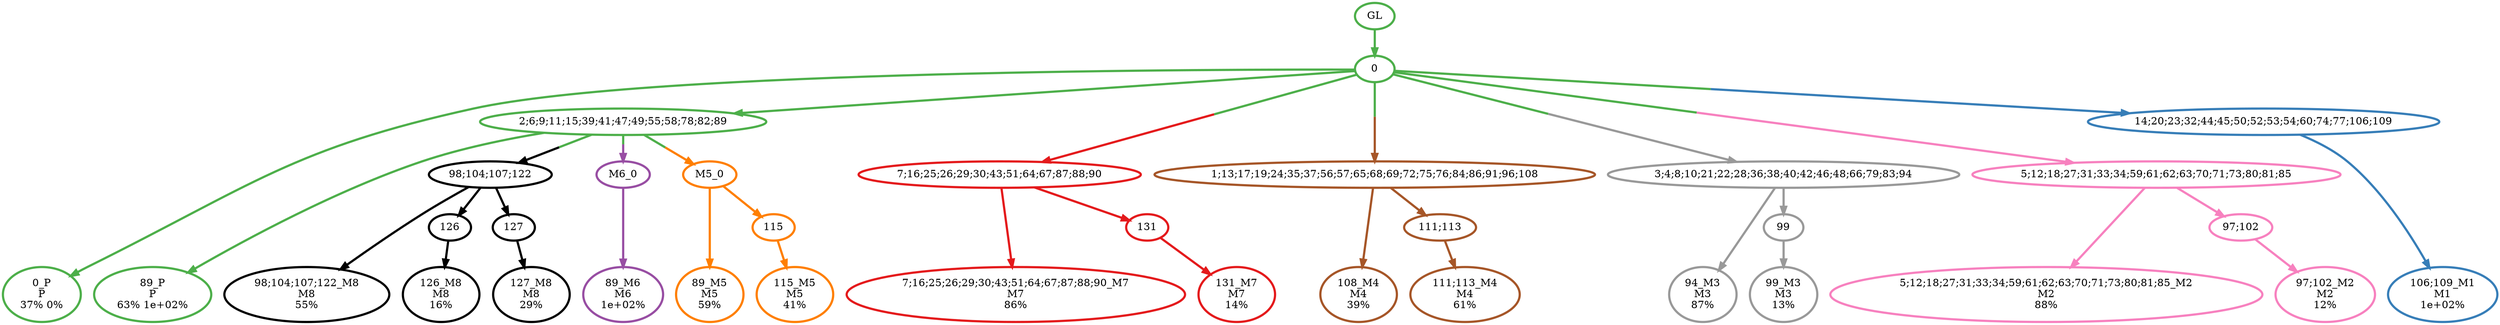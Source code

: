 digraph T {
	{
		rank=same
		32 [penwidth=3,colorscheme=set19,color=3,label="0_P\nP\n37% 0%"]
		30 [penwidth=3,colorscheme=set19,color=3,label="89_P\nP\n63% 1e+02%"]
		29 [penwidth=3,colorscheme=set19,color=2,label="106;109_M1\nM1\n1e+02%"]
		28 [penwidth=3,colorscheme=set19,color=8,label="5;12;18;27;31;33;34;59;61;62;63;70;71;73;80;81;85_M2\nM2\n88%"]
		26 [penwidth=3,colorscheme=set19,color=8,label="97;102_M2\nM2\n12%"]
		25 [penwidth=3,colorscheme=set19,color=9,label="94_M3\nM3\n87%"]
		23 [penwidth=3,colorscheme=set19,color=9,label="99_M3\nM3\n13%"]
		22 [penwidth=3,colorscheme=set19,color=7,label="108_M4\nM4\n39%"]
		20 [penwidth=3,colorscheme=set19,color=7,label="111;113_M4\nM4\n61%"]
		19 [penwidth=3,colorscheme=set19,color=5,label="89_M5\nM5\n59%"]
		17 [penwidth=3,colorscheme=set19,color=5,label="115_M5\nM5\n41%"]
		16 [penwidth=3,colorscheme=set19,color=4,label="89_M6\nM6\n1e+02%"]
		15 [penwidth=3,colorscheme=set19,color=1,label="7;16;25;26;29;30;43;51;64;67;87;88;90_M7\nM7\n86%"]
		13 [penwidth=3,colorscheme=set19,color=1,label="131_M7\nM7\n14%"]
		12 [penwidth=3,colorscheme=set19,color=10,label="98;104;107;122_M8\nM8\n55%"]
		10 [penwidth=3,colorscheme=set19,color=10,label="126_M8\nM8\n16%"]
		8 [penwidth=3,colorscheme=set19,color=10,label="127_M8\nM8\n29%"]
	}
	34 [penwidth=3,colorscheme=set19,color=3,label="GL"]
	33 [penwidth=3,colorscheme=set19,color=3,label="0"]
	31 [penwidth=3,colorscheme=set19,color=3,label="2;6;9;11;15;39;41;47;49;55;58;78;82;89"]
	27 [penwidth=3,colorscheme=set19,color=8,label="97;102"]
	24 [penwidth=3,colorscheme=set19,color=9,label="99"]
	21 [penwidth=3,colorscheme=set19,color=7,label="111;113"]
	18 [penwidth=3,colorscheme=set19,color=5,label="115"]
	14 [penwidth=3,colorscheme=set19,color=1,label="131"]
	11 [penwidth=3,colorscheme=set19,color=10,label="126"]
	9 [penwidth=3,colorscheme=set19,color=10,label="127"]
	7 [penwidth=3,colorscheme=set19,color=10,label="98;104;107;122"]
	6 [penwidth=3,colorscheme=set19,color=1,label="7;16;25;26;29;30;43;51;64;67;87;88;90"]
	5 [penwidth=3,colorscheme=set19,color=4,label="M6_0"]
	4 [penwidth=3,colorscheme=set19,color=5,label="M5_0"]
	3 [penwidth=3,colorscheme=set19,color=7,label="1;13;17;19;24;35;37;56;57;65;68;69;72;75;76;84;86;91;96;108"]
	2 [penwidth=3,colorscheme=set19,color=9,label="3;4;8;10;21;22;28;36;38;40;42;46;48;66;79;83;94"]
	1 [penwidth=3,colorscheme=set19,color=8,label="5;12;18;27;31;33;34;59;61;62;63;70;71;73;80;81;85"]
	0 [penwidth=3,colorscheme=set19,color=2,label="14;20;23;32;44;45;50;52;53;54;60;74;77;106;109"]
	34 -> 33 [penwidth=3,colorscheme=set19,color=3]
	33 -> 32 [penwidth=3,colorscheme=set19,color=3]
	33 -> 31 [penwidth=3,colorscheme=set19,color=3]
	33 -> 6 [penwidth=3,colorscheme=set19,color="3;0.5:1"]
	33 -> 3 [penwidth=3,colorscheme=set19,color="3;0.5:7"]
	33 -> 2 [penwidth=3,colorscheme=set19,color="3;0.5:9"]
	33 -> 1 [penwidth=3,colorscheme=set19,color="3;0.5:8"]
	33 -> 0 [penwidth=3,colorscheme=set19,color="3;0.5:2"]
	31 -> 30 [penwidth=3,colorscheme=set19,color=3]
	31 -> 5 [penwidth=3,colorscheme=set19,color="3;0.5:4"]
	31 -> 4 [penwidth=3,colorscheme=set19,color="3;0.5:5"]
	31 -> 7 [penwidth=3,colorscheme=set19,color="3;0.5:10"]
	27 -> 26 [penwidth=3,colorscheme=set19,color=8]
	24 -> 23 [penwidth=3,colorscheme=set19,color=9]
	21 -> 20 [penwidth=3,colorscheme=set19,color=7]
	18 -> 17 [penwidth=3,colorscheme=set19,color=5]
	14 -> 13 [penwidth=3,colorscheme=set19,color=1]
	11 -> 10 [penwidth=3,colorscheme=set19,color=10]
	9 -> 8 [penwidth=3,colorscheme=set19,color=10]
	7 -> 12 [penwidth=3,colorscheme=set19,color=10]
	7 -> 11 [penwidth=3,colorscheme=set19,color=10]
	7 -> 9 [penwidth=3,colorscheme=set19,color=10]
	6 -> 15 [penwidth=3,colorscheme=set19,color=1]
	6 -> 14 [penwidth=3,colorscheme=set19,color=1]
	5 -> 16 [penwidth=3,colorscheme=set19,color=4]
	4 -> 19 [penwidth=3,colorscheme=set19,color=5]
	4 -> 18 [penwidth=3,colorscheme=set19,color=5]
	3 -> 22 [penwidth=3,colorscheme=set19,color=7]
	3 -> 21 [penwidth=3,colorscheme=set19,color=7]
	2 -> 25 [penwidth=3,colorscheme=set19,color=9]
	2 -> 24 [penwidth=3,colorscheme=set19,color=9]
	1 -> 28 [penwidth=3,colorscheme=set19,color=8]
	1 -> 27 [penwidth=3,colorscheme=set19,color=8]
	0 -> 29 [penwidth=3,colorscheme=set19,color=2]
}
